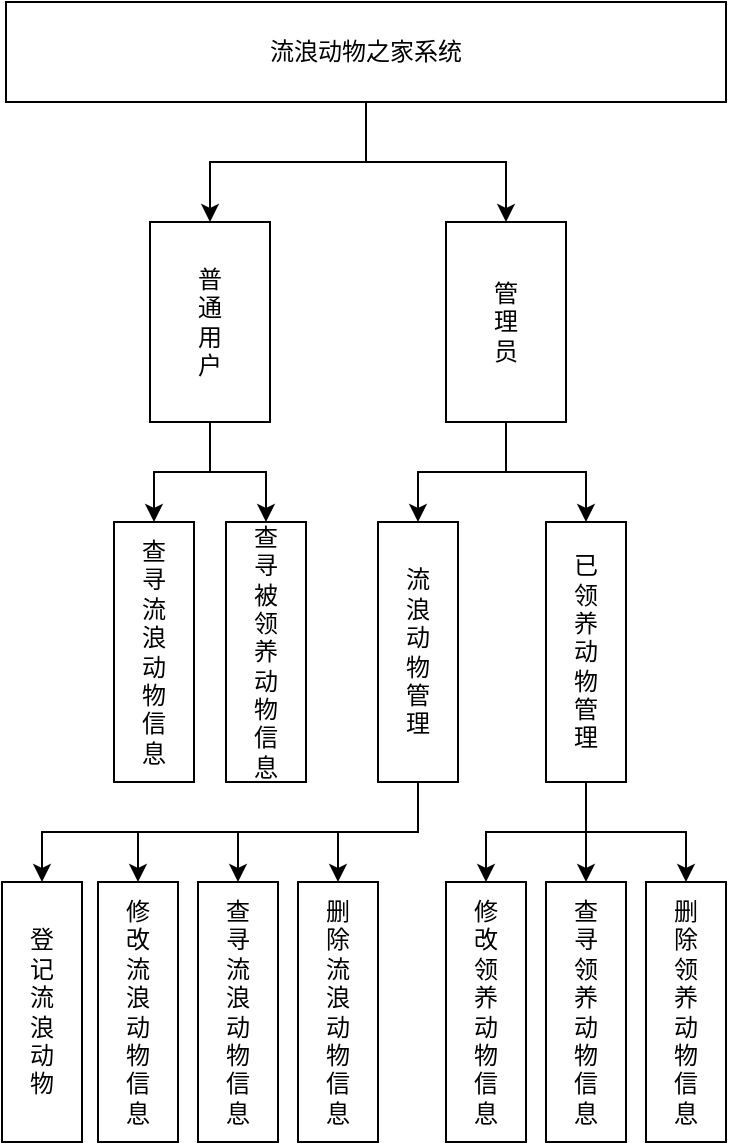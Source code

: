 <mxfile version="16.1.0" type="github">
  <diagram id="hXVJ3gBhNhegeCH-E7-8" name="第 1 页">
    <mxGraphModel dx="1038" dy="663" grid="1" gridSize="10" guides="1" tooltips="1" connect="1" arrows="1" fold="1" page="1" pageScale="1" pageWidth="827" pageHeight="1169" math="0" shadow="0">
      <root>
        <mxCell id="0" />
        <mxCell id="1" parent="0" />
        <mxCell id="3Bbfqr4P4dcc62THV-cg-18" style="edgeStyle=orthogonalEdgeStyle;rounded=0;orthogonalLoop=1;jettySize=auto;html=1;exitX=0.5;exitY=1;exitDx=0;exitDy=0;entryX=0.5;entryY=0;entryDx=0;entryDy=0;" edge="1" parent="1" source="3Bbfqr4P4dcc62THV-cg-17" target="3Bbfqr4P4dcc62THV-cg-19">
          <mxGeometry relative="1" as="geometry">
            <mxPoint x="280" y="150" as="targetPoint" />
          </mxGeometry>
        </mxCell>
        <mxCell id="3Bbfqr4P4dcc62THV-cg-21" style="edgeStyle=orthogonalEdgeStyle;rounded=0;orthogonalLoop=1;jettySize=auto;html=1;exitX=0.5;exitY=1;exitDx=0;exitDy=0;" edge="1" parent="1" source="3Bbfqr4P4dcc62THV-cg-17" target="3Bbfqr4P4dcc62THV-cg-20">
          <mxGeometry relative="1" as="geometry" />
        </mxCell>
        <mxCell id="3Bbfqr4P4dcc62THV-cg-17" value="流浪动物之家系统" style="rounded=0;whiteSpace=wrap;html=1;" vertex="1" parent="1">
          <mxGeometry x="234" y="40" width="360" height="50" as="geometry" />
        </mxCell>
        <mxCell id="3Bbfqr4P4dcc62THV-cg-23" style="edgeStyle=orthogonalEdgeStyle;rounded=0;orthogonalLoop=1;jettySize=auto;html=1;exitX=0.5;exitY=1;exitDx=0;exitDy=0;entryX=0.5;entryY=0;entryDx=0;entryDy=0;" edge="1" parent="1" source="3Bbfqr4P4dcc62THV-cg-19" target="3Bbfqr4P4dcc62THV-cg-24">
          <mxGeometry relative="1" as="geometry">
            <mxPoint x="296" y="290" as="targetPoint" />
          </mxGeometry>
        </mxCell>
        <mxCell id="3Bbfqr4P4dcc62THV-cg-26" style="edgeStyle=orthogonalEdgeStyle;rounded=0;orthogonalLoop=1;jettySize=auto;html=1;exitX=0.5;exitY=1;exitDx=0;exitDy=0;entryX=0.5;entryY=0;entryDx=0;entryDy=0;" edge="1" parent="1" source="3Bbfqr4P4dcc62THV-cg-19" target="3Bbfqr4P4dcc62THV-cg-25">
          <mxGeometry relative="1" as="geometry" />
        </mxCell>
        <mxCell id="3Bbfqr4P4dcc62THV-cg-19" value="普&lt;br&gt;通&lt;br&gt;用&lt;br&gt;户" style="whiteSpace=wrap;html=1;" vertex="1" parent="1">
          <mxGeometry x="306" y="150" width="60" height="100" as="geometry" />
        </mxCell>
        <mxCell id="3Bbfqr4P4dcc62THV-cg-30" style="edgeStyle=orthogonalEdgeStyle;rounded=0;orthogonalLoop=1;jettySize=auto;html=1;exitX=0.5;exitY=1;exitDx=0;exitDy=0;" edge="1" parent="1" source="3Bbfqr4P4dcc62THV-cg-20" target="3Bbfqr4P4dcc62THV-cg-29">
          <mxGeometry relative="1" as="geometry" />
        </mxCell>
        <mxCell id="3Bbfqr4P4dcc62THV-cg-35" style="edgeStyle=orthogonalEdgeStyle;rounded=0;orthogonalLoop=1;jettySize=auto;html=1;exitX=0.5;exitY=1;exitDx=0;exitDy=0;entryX=0.5;entryY=0;entryDx=0;entryDy=0;" edge="1" parent="1" source="3Bbfqr4P4dcc62THV-cg-20" target="3Bbfqr4P4dcc62THV-cg-28">
          <mxGeometry relative="1" as="geometry" />
        </mxCell>
        <mxCell id="3Bbfqr4P4dcc62THV-cg-20" value="管&lt;br&gt;理&lt;br&gt;员" style="whiteSpace=wrap;html=1;" vertex="1" parent="1">
          <mxGeometry x="454" y="150" width="60" height="100" as="geometry" />
        </mxCell>
        <mxCell id="3Bbfqr4P4dcc62THV-cg-24" value="查&lt;br&gt;寻&lt;br&gt;流&lt;br&gt;浪&lt;br&gt;动&lt;br&gt;物&lt;br&gt;信&lt;br&gt;息" style="whiteSpace=wrap;html=1;" vertex="1" parent="1">
          <mxGeometry x="288" y="300" width="40" height="130" as="geometry" />
        </mxCell>
        <mxCell id="3Bbfqr4P4dcc62THV-cg-25" value="查&lt;br&gt;寻&lt;br&gt;被&lt;br&gt;领&lt;br&gt;养&lt;br&gt;动&lt;br&gt;物&lt;br&gt;信&lt;br&gt;息" style="whiteSpace=wrap;html=1;" vertex="1" parent="1">
          <mxGeometry x="344" y="300" width="40" height="130" as="geometry" />
        </mxCell>
        <mxCell id="3Bbfqr4P4dcc62THV-cg-41" style="edgeStyle=orthogonalEdgeStyle;rounded=0;orthogonalLoop=1;jettySize=auto;html=1;exitX=0.5;exitY=1;exitDx=0;exitDy=0;entryX=0.5;entryY=0;entryDx=0;entryDy=0;" edge="1" parent="1" source="3Bbfqr4P4dcc62THV-cg-28" target="3Bbfqr4P4dcc62THV-cg-37">
          <mxGeometry relative="1" as="geometry" />
        </mxCell>
        <mxCell id="3Bbfqr4P4dcc62THV-cg-42" style="edgeStyle=orthogonalEdgeStyle;rounded=0;orthogonalLoop=1;jettySize=auto;html=1;exitX=0.5;exitY=1;exitDx=0;exitDy=0;entryX=0.5;entryY=0;entryDx=0;entryDy=0;" edge="1" parent="1" source="3Bbfqr4P4dcc62THV-cg-28" target="3Bbfqr4P4dcc62THV-cg-38">
          <mxGeometry relative="1" as="geometry" />
        </mxCell>
        <mxCell id="3Bbfqr4P4dcc62THV-cg-43" style="edgeStyle=orthogonalEdgeStyle;rounded=0;orthogonalLoop=1;jettySize=auto;html=1;exitX=0.5;exitY=1;exitDx=0;exitDy=0;entryX=0.5;entryY=0;entryDx=0;entryDy=0;" edge="1" parent="1" source="3Bbfqr4P4dcc62THV-cg-28" target="3Bbfqr4P4dcc62THV-cg-39">
          <mxGeometry relative="1" as="geometry" />
        </mxCell>
        <mxCell id="3Bbfqr4P4dcc62THV-cg-44" style="edgeStyle=orthogonalEdgeStyle;rounded=0;orthogonalLoop=1;jettySize=auto;html=1;exitX=0.5;exitY=1;exitDx=0;exitDy=0;entryX=0.5;entryY=0;entryDx=0;entryDy=0;" edge="1" parent="1" source="3Bbfqr4P4dcc62THV-cg-28" target="3Bbfqr4P4dcc62THV-cg-40">
          <mxGeometry relative="1" as="geometry" />
        </mxCell>
        <mxCell id="3Bbfqr4P4dcc62THV-cg-28" value="流&lt;br&gt;浪&lt;br&gt;动&lt;br&gt;物&lt;br&gt;管&lt;br&gt;理" style="whiteSpace=wrap;html=1;" vertex="1" parent="1">
          <mxGeometry x="420" y="300" width="40" height="130" as="geometry" />
        </mxCell>
        <mxCell id="3Bbfqr4P4dcc62THV-cg-48" style="edgeStyle=orthogonalEdgeStyle;rounded=0;orthogonalLoop=1;jettySize=auto;html=1;exitX=0.5;exitY=1;exitDx=0;exitDy=0;entryX=0.5;entryY=0;entryDx=0;entryDy=0;" edge="1" parent="1" source="3Bbfqr4P4dcc62THV-cg-29" target="3Bbfqr4P4dcc62THV-cg-47">
          <mxGeometry relative="1" as="geometry" />
        </mxCell>
        <mxCell id="3Bbfqr4P4dcc62THV-cg-49" style="edgeStyle=orthogonalEdgeStyle;rounded=0;orthogonalLoop=1;jettySize=auto;html=1;exitX=0.5;exitY=1;exitDx=0;exitDy=0;entryX=0.5;entryY=0;entryDx=0;entryDy=0;" edge="1" parent="1" source="3Bbfqr4P4dcc62THV-cg-29" target="3Bbfqr4P4dcc62THV-cg-46">
          <mxGeometry relative="1" as="geometry" />
        </mxCell>
        <mxCell id="3Bbfqr4P4dcc62THV-cg-50" style="edgeStyle=orthogonalEdgeStyle;rounded=0;orthogonalLoop=1;jettySize=auto;html=1;exitX=0.5;exitY=1;exitDx=0;exitDy=0;" edge="1" parent="1" source="3Bbfqr4P4dcc62THV-cg-29" target="3Bbfqr4P4dcc62THV-cg-45">
          <mxGeometry relative="1" as="geometry" />
        </mxCell>
        <mxCell id="3Bbfqr4P4dcc62THV-cg-29" value="已&lt;br&gt;领&lt;br&gt;养&lt;br&gt;动&lt;br&gt;物&lt;br&gt;管&lt;br&gt;理" style="whiteSpace=wrap;html=1;" vertex="1" parent="1">
          <mxGeometry x="504" y="300" width="40" height="130" as="geometry" />
        </mxCell>
        <mxCell id="3Bbfqr4P4dcc62THV-cg-37" value="登&lt;br&gt;记&lt;br&gt;流&lt;br&gt;浪&lt;br&gt;动&lt;br&gt;物" style="whiteSpace=wrap;html=1;" vertex="1" parent="1">
          <mxGeometry x="232" y="480" width="40" height="130" as="geometry" />
        </mxCell>
        <mxCell id="3Bbfqr4P4dcc62THV-cg-38" value="修&lt;br&gt;改&lt;br&gt;流&lt;br&gt;浪&lt;br&gt;动&lt;br&gt;物&lt;br&gt;信&lt;br&gt;息" style="whiteSpace=wrap;html=1;" vertex="1" parent="1">
          <mxGeometry x="280" y="480" width="40" height="130" as="geometry" />
        </mxCell>
        <mxCell id="3Bbfqr4P4dcc62THV-cg-39" value="查&lt;br&gt;寻&lt;br&gt;流&lt;br&gt;浪&lt;br&gt;动&lt;br&gt;物&lt;br&gt;信&lt;br&gt;息" style="whiteSpace=wrap;html=1;" vertex="1" parent="1">
          <mxGeometry x="330" y="480" width="40" height="130" as="geometry" />
        </mxCell>
        <mxCell id="3Bbfqr4P4dcc62THV-cg-40" value="删&lt;br&gt;除&lt;br&gt;流&lt;br&gt;浪&lt;br&gt;动&lt;br&gt;物&lt;br&gt;信&lt;br&gt;息" style="whiteSpace=wrap;html=1;" vertex="1" parent="1">
          <mxGeometry x="380" y="480" width="40" height="130" as="geometry" />
        </mxCell>
        <mxCell id="3Bbfqr4P4dcc62THV-cg-45" value="修&lt;br&gt;改&lt;br&gt;领&lt;br&gt;养&lt;br&gt;动&lt;br&gt;物&lt;br&gt;信&lt;br&gt;息" style="whiteSpace=wrap;html=1;" vertex="1" parent="1">
          <mxGeometry x="454" y="480" width="40" height="130" as="geometry" />
        </mxCell>
        <mxCell id="3Bbfqr4P4dcc62THV-cg-46" value="查&lt;br&gt;寻&lt;br&gt;领&lt;br&gt;养&lt;br&gt;动&lt;br&gt;物&lt;br&gt;信&lt;br&gt;息" style="whiteSpace=wrap;html=1;" vertex="1" parent="1">
          <mxGeometry x="504" y="480" width="40" height="130" as="geometry" />
        </mxCell>
        <mxCell id="3Bbfqr4P4dcc62THV-cg-47" value="删&lt;br&gt;除&lt;br&gt;领&lt;br&gt;养&lt;br&gt;动&lt;br&gt;物&lt;br&gt;信&lt;br&gt;息" style="whiteSpace=wrap;html=1;" vertex="1" parent="1">
          <mxGeometry x="554" y="480" width="40" height="130" as="geometry" />
        </mxCell>
      </root>
    </mxGraphModel>
  </diagram>
</mxfile>
